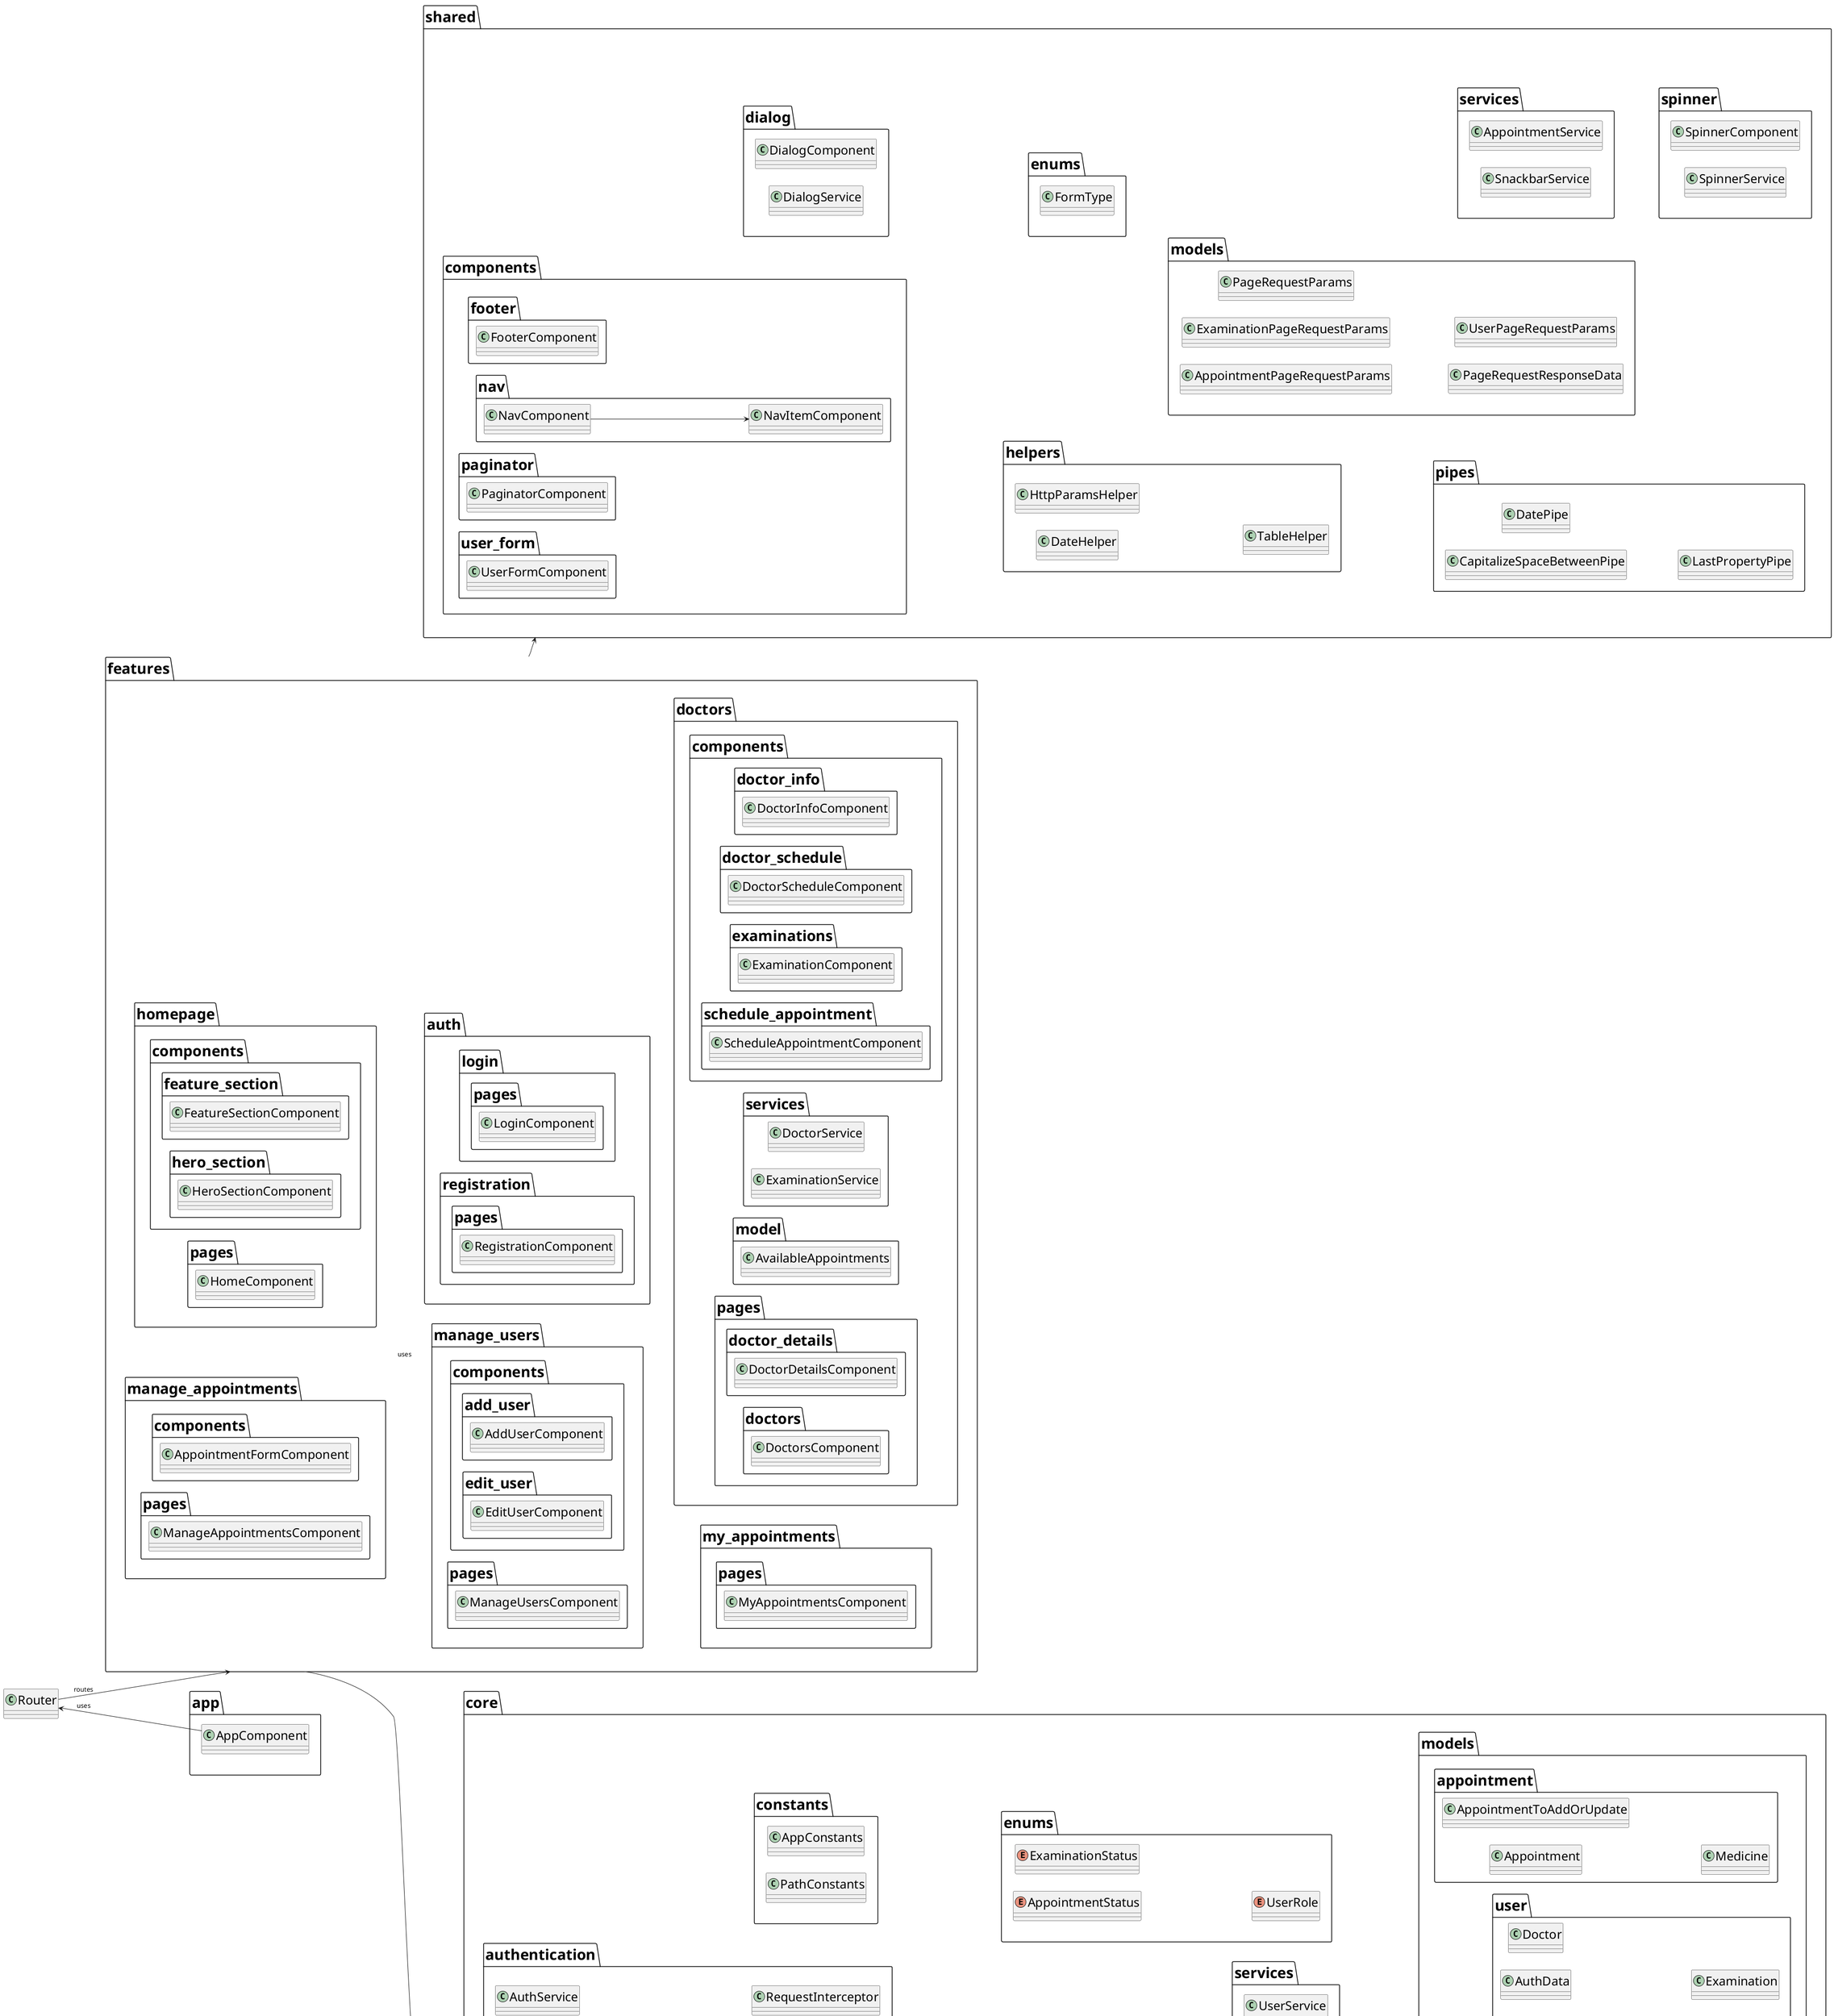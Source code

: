 @startuml
skinparam classAttributeIconSize 0
skinparam wrapWidth 180
skinparam maxMessageSize 180

skinparam class {
    AttributeFontSize 25
    FontSize 25

}

skinparam package {
    AttributeFontSize 30
    FontSize 30

}
' Set page size to A4 vertical with margins
skinparam page {
    size A4
    orientation portrait
    margin 10
}

' Use vertical layout for overall structure
top to bottom direction

package features {
    ' First column
    package homepage {
        package components {
            package feature_section {
                class FeatureSectionComponent
            }
            package hero_section {
                class HeroSectionComponent
            }
        }
        package pages {
            class HomeComponent
        }
    }

    package auth {
        package login {
            package pages {
                class LoginComponent
            }
        }
        package registration {
            package pages {
                class RegistrationComponent
            }
        }
    }

    package doctors {
        package components {
            package doctor_info {
                class DoctorInfoComponent
            }
            package doctor_schedule {
                class DoctorScheduleComponent
            }
            package examinations {
                class ExaminationComponent
            }
            package schedule_appointment {
                class ScheduleAppointmentComponent
            }
        }
        package services {
            class DoctorService
            class ExaminationService
        }
        package model {
            class AvailableAppointments
        }
        package pages {
            package doctor_details {
                class DoctorDetailsComponent
            }
            package doctors {
                class DoctorsComponent
            }
        }
    }

    ' Hidden line to create space for second column and align homepage with manage_appointments
    homepage -[hidden]right-> manage_appointments

    ' Second column
    package manage_appointments {
        package components {
            class AppointmentFormComponent
        }
        package pages {
            class ManageAppointmentsComponent
        }
    }

    package manage_users {
        package components {
            package add_user {
                class AddUserComponent
            }
            package edit_user {
                class EditUserComponent
            }
        }
        package pages {
            class ManageUsersComponent
        }
    }

    package my_appointments {
        package pages {
            class MyAppointmentsComponent
        }
    }

    ' Align columns
    homepage -[hidden]down-> auth
    auth -[hidden]down-> doctors

    manage_appointments -[hidden]down-> manage_users
    manage_users -[hidden]down-> my_appointments
}

package app {
    class AppComponent
}

class Router

package core {
    left to right direction

    package authentication {
        class AuthGuard
        class AuthService
        class RegistrationService
        class RequestInterceptor
    }

    package constants {
        class AppConstants
        class PathConstants
    }

    package enums {
        enum AppointmentStatus
        enum ExaminationStatus
        enum UserRole
    }

    package services {
        class UserService
    }

    package models {
        package appointment {
            class Appointment
            class AppointmentToAddOrUpdate
            class Medicine
        }
        package user {
            class Address
            class AuthData
            class Doctor
            class DoctorDetails
            class Examination
        }
    }

    authentication -[hidden]-> constants
    authentication -[hidden]-> enums
    authentication -[hidden]-> services
    authentication -[hidden]-> models
    constants -[hidden]-> enums
    constants -[hidden]-> services
    constants -[hidden]-> models
    enums -[hidden]-> services
    enums -[hidden]-> models
    services -[hidden]-> models
}

package shared {
    left to right direction

    package components {
        package footer {
            class FooterComponent
        }
        package nav {
            class NavComponent
            class NavItemComponent
        }
        package paginator {
            class PaginatorComponent
        }
        package user_form {
            class UserFormComponent
        }
    }

    package dialog {
        class DialogComponent
        class DialogService
    }

    package enums {
        class FormType
    }

    package helpers {
        class DateHelper
        class HttpParamsHelper
        class TableHelper
    }

    package models {
        class AppointmentPageRequestParams
        class ExaminationPageRequestParams
        class PageRequestParams
        class PageRequestResponseData
        class UserPageRequestParams
    }

    package pipes {
        class CapitalizeSpaceBetweenPipe
        class DatePipe
        class LastPropertyPipe
    }

    package services {
        class AppointmentService
        class SnackbarService
    }

    package spinner {
        class SpinnerComponent
        class SpinnerService
    }

    components -[hidden]-> dialog
    components -[hidden]-> enums
    components -[hidden]-> helpers
    components -[hidden]-> models
    components -[hidden]-> pipes
    components -[hidden]-> services
    components -[hidden]-> spinner
    dialog -[hidden]-> enums
    dialog -[hidden]-> helpers
    dialog -[hidden]-> models
    dialog -[hidden]-> pipes
    dialog -[hidden]-> services
    dialog -[hidden]-> spinner
    enums -[hidden]-> helpers
    enums -[hidden]-> models
    enums -[hidden]-> pipes
    enums -[hidden]-> services
    enums -[hidden]-> spinner
    helpers -[hidden]-> models
    helpers -[hidden]-> pipes
    helpers -[hidden]-> services
    helpers -[hidden]-> spinner
    models -[hidden]-> pipes
    models -[hidden]-> services
    models -[hidden]-> spinner
    pipes -[hidden]-> services
    pipes -[hidden]-> spinner
    services -[hidden]-> spinner
}
AppComponent --> Router : uses

NavComponent --> NavItemComponent

Router --> features : routes

features --> core
features --> shared : uses

features -[hidden]down-> app
app -[hidden]down-> core

@enduml
